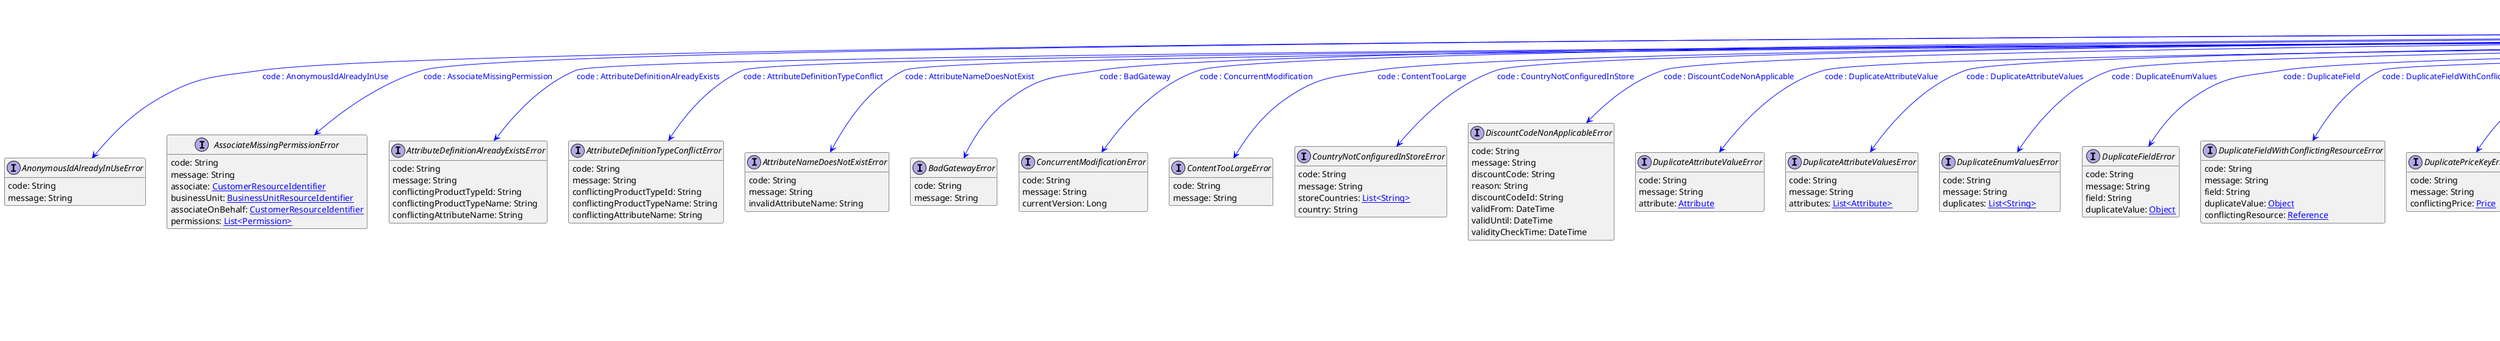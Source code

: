 @startuml

hide empty fields
hide empty methods
legend
|= |= line |
|<back:black>   </back>| inheritance |
|<back:green>   </back>| property reference |
|<back:blue>   </back>| discriminated class |
endlegend
interface ErrorObject [[ErrorObject.svg]]  {
    code: String
    message: String
}


interface AnonymousIdAlreadyInUseError [[AnonymousIdAlreadyInUseError.svg]]  {
    code: String
    message: String
}
interface AssociateMissingPermissionError [[AssociateMissingPermissionError.svg]]  {
    code: String
    message: String
    associate: [[CustomerResourceIdentifier.svg CustomerResourceIdentifier]]
    businessUnit: [[BusinessUnitResourceIdentifier.svg BusinessUnitResourceIdentifier]]
    associateOnBehalf: [[CustomerResourceIdentifier.svg CustomerResourceIdentifier]]
    permissions: [[Permission.svg List<Permission>]]
}
interface AttributeDefinitionAlreadyExistsError [[AttributeDefinitionAlreadyExistsError.svg]]  {
    code: String
    message: String
    conflictingProductTypeId: String
    conflictingProductTypeName: String
    conflictingAttributeName: String
}
interface AttributeDefinitionTypeConflictError [[AttributeDefinitionTypeConflictError.svg]]  {
    code: String
    message: String
    conflictingProductTypeId: String
    conflictingProductTypeName: String
    conflictingAttributeName: String
}
interface AttributeNameDoesNotExistError [[AttributeNameDoesNotExistError.svg]]  {
    code: String
    message: String
    invalidAttributeName: String
}
interface BadGatewayError [[BadGatewayError.svg]]  {
    code: String
    message: String
}
interface ConcurrentModificationError [[ConcurrentModificationError.svg]]  {
    code: String
    message: String
    currentVersion: Long
}
interface ContentTooLargeError [[ContentTooLargeError.svg]]  {
    code: String
    message: String
}
interface CountryNotConfiguredInStoreError [[CountryNotConfiguredInStoreError.svg]]  {
    code: String
    message: String
    storeCountries: [[String.svg List<String>]]
    country: String
}
interface DiscountCodeNonApplicableError [[DiscountCodeNonApplicableError.svg]]  {
    code: String
    message: String
    discountCode: String
    reason: String
    discountCodeId: String
    validFrom: DateTime
    validUntil: DateTime
    validityCheckTime: DateTime
}
interface DuplicateAttributeValueError [[DuplicateAttributeValueError.svg]]  {
    code: String
    message: String
    attribute: [[Attribute.svg Attribute]]
}
interface DuplicateAttributeValuesError [[DuplicateAttributeValuesError.svg]]  {
    code: String
    message: String
    attributes: [[Attribute.svg List<Attribute>]]
}
interface DuplicateEnumValuesError [[DuplicateEnumValuesError.svg]]  {
    code: String
    message: String
    duplicates: [[String.svg List<String>]]
}
interface DuplicateFieldError [[DuplicateFieldError.svg]]  {
    code: String
    message: String
    field: String
    duplicateValue: [[Object.svg Object]]
}
interface DuplicateFieldWithConflictingResourceError [[DuplicateFieldWithConflictingResourceError.svg]]  {
    code: String
    message: String
    field: String
    duplicateValue: [[Object.svg Object]]
    conflictingResource: [[Reference.svg Reference]]
}
interface DuplicatePriceKeyError [[DuplicatePriceKeyError.svg]]  {
    code: String
    message: String
    conflictingPrice: [[Price.svg Price]]
}
interface DuplicatePriceScopeError [[DuplicatePriceScopeError.svg]]  {
    code: String
    message: String
    conflictingPrice: [[Price.svg Price]]
}
interface DuplicateStandalonePriceScopeError [[DuplicateStandalonePriceScopeError.svg]]  {
    code: String
    message: String
    conflictingStandalonePrice: [[StandalonePriceReference.svg StandalonePriceReference]]
    sku: String
    currency: String
    country: String
    customerGroup: [[CustomerGroupResourceIdentifier.svg CustomerGroupResourceIdentifier]]
    channel: [[ChannelResourceIdentifier.svg ChannelResourceIdentifier]]
    validFrom: DateTime
    validUntil: DateTime
}
interface DuplicateVariantValuesError [[DuplicateVariantValuesError.svg]]  {
    code: String
    message: String
    variantValues: [[VariantValues.svg VariantValues]]
}
interface EditPreviewFailedError [[EditPreviewFailedError.svg]]  {
    code: String
    message: String
    result: [[OrderEditPreviewFailure.svg OrderEditPreviewFailure]]
}
interface EnumKeyAlreadyExistsError [[EnumKeyAlreadyExistsError.svg]]  {
    code: String
    message: String
    conflictingEnumKey: String
    conflictingAttributeName: String
}
interface EnumKeyDoesNotExistError [[EnumKeyDoesNotExistError.svg]]  {
    code: String
    message: String
    conflictingEnumKey: String
    conflictingAttributeName: String
}
interface EnumValueIsUsedError [[EnumValueIsUsedError.svg]]  {
    code: String
    message: String
}
interface EnumValuesMustMatchError [[EnumValuesMustMatchError.svg]]  {
    code: String
    message: String
}
interface ExpiredCustomerEmailTokenError [[ExpiredCustomerEmailTokenError.svg]]  {
    code: String
    message: String
}
interface ExpiredCustomerPasswordTokenError [[ExpiredCustomerPasswordTokenError.svg]]  {
    code: String
    message: String
}
interface ExtensionBadResponseError [[ExtensionBadResponseError.svg]]  {
    code: String
    message: String
    localizedMessage: [[LocalizedString.svg LocalizedString]]
    extensionExtraInfo: [[Object.svg Object]]
    extensionErrors: [[ExtensionError.svg List<ExtensionError>]]
    extensionBody: String
    extensionStatusCode: Integer
    extensionId: String
    extensionKey: String
}
interface ExtensionNoResponseError [[ExtensionNoResponseError.svg]]  {
    code: String
    message: String
    extensionId: String
    extensionKey: String
}
interface ExtensionPredicateEvaluationFailedError [[ExtensionPredicateEvaluationFailedError.svg]]  {
    code: String
    message: String
    errorByExtension: [[ErrorByExtension.svg ErrorByExtension]]
}
interface ExtensionUpdateActionsFailedError [[ExtensionUpdateActionsFailedError.svg]]  {
    code: String
    message: String
    localizedMessage: [[LocalizedString.svg LocalizedString]]
    extensionExtraInfo: [[Object.svg Object]]
    extensionErrors: [[ExtensionError.svg List<ExtensionError>]]
}
interface ExternalOAuthFailedError [[ExternalOAuthFailedError.svg]]  {
    code: String
    message: String
}
interface FeatureRemovedError [[FeatureRemovedError.svg]]  {
    code: String
    message: String
}
interface GeneralError [[GeneralError.svg]]  {
    code: String
    message: String
}
interface InsufficientScopeError [[InsufficientScopeError.svg]]  {
    code: String
    message: String
}
interface InternalConstraintViolatedError [[InternalConstraintViolatedError.svg]]  {
    code: String
    message: String
}
interface InvalidCredentialsError [[InvalidCredentialsError.svg]]  {
    code: String
    message: String
}
interface InvalidCurrentPasswordError [[InvalidCurrentPasswordError.svg]]  {
    code: String
    message: String
}
interface InvalidFieldError [[InvalidFieldError.svg]]  {
    code: String
    message: String
    field: String
    invalidValue: [[Object.svg Object]]
    allowedValues: [[Object.svg List<Object>]]
}
interface InvalidInputError [[InvalidInputError.svg]]  {
    code: String
    message: String
}
interface InvalidItemShippingDetailsError [[InvalidItemShippingDetailsError.svg]]  {
    code: String
    message: String
    subject: String
    itemId: String
}
interface InvalidJsonInputError [[InvalidJsonInputError.svg]]  {
    code: String
    message: String
    detailedErrorMessage: String
}
interface InvalidOperationError [[InvalidOperationError.svg]]  {
    code: String
    message: String
}
interface InvalidSubjectError [[InvalidSubjectError.svg]]  {
    code: String
    message: String
}
interface InvalidTokenError [[InvalidTokenError.svg]]  {
    code: String
    message: String
}
interface LanguageUsedInStoresError [[LanguageUsedInStoresError.svg]]  {
    code: String
    message: String
}
interface LockedFieldError [[LockedFieldError.svg]]  {
    code: String
    message: String
    field: String
}
interface MatchingPriceNotFoundError [[MatchingPriceNotFoundError.svg]]  {
    code: String
    message: String
    productId: String
    variantId: Integer
    currency: String
    country: String
    customerGroup: [[CustomerGroupReference.svg CustomerGroupReference]]
    channel: [[ChannelReference.svg ChannelReference]]
}
interface MaxCartDiscountsReachedError [[MaxCartDiscountsReachedError.svg]]  {
    code: String
    message: String
}
interface MaxDiscountGroupsReachedError [[MaxDiscountGroupsReachedError.svg]]  {
    code: String
    message: String
}
interface MaxResourceLimitExceededError [[MaxResourceLimitExceededError.svg]]  {
    code: String
    message: String
    exceededResource: [[ReferenceTypeId.svg ReferenceTypeId]]
}
interface MaxStoreReferencesReachedError [[MaxStoreReferencesReachedError.svg]]  {
    code: String
    message: String
}
interface MissingRoleOnChannelError [[MissingRoleOnChannelError.svg]]  {
    code: String
    message: String
    channel: [[ChannelResourceIdentifier.svg ChannelResourceIdentifier]]
    missingRole: [[ChannelRoleEnum.svg ChannelRoleEnum]]
}
interface MissingTaxRateForCountryError [[MissingTaxRateForCountryError.svg]]  {
    code: String
    message: String
    taxCategoryId: String
    country: String
    state: String
}
interface MoneyOverflowError [[MoneyOverflowError.svg]]  {
    code: String
    message: String
}
interface NoMatchingProductDiscountFoundError [[NoMatchingProductDiscountFoundError.svg]]  {
    code: String
    message: String
}
interface ObjectNotFoundError [[ObjectNotFoundError.svg]]  {
    code: String
    message: String
}
interface OutOfStockError [[OutOfStockError.svg]]  {
    code: String
    message: String
    lineItems: [[String.svg List<String>]]
    skus: [[String.svg List<String>]]
}
interface OverCapacityError [[OverCapacityError.svg]]  {
    code: String
    message: String
}
interface OverlappingStandalonePriceValidityError [[OverlappingStandalonePriceValidityError.svg]]  {
    code: String
    message: String
    conflictingStandalonePrice: [[StandalonePriceReference.svg StandalonePriceReference]]
    sku: String
    currency: String
    country: String
    customerGroup: [[CustomerGroupResourceIdentifier.svg CustomerGroupResourceIdentifier]]
    channel: [[ChannelResourceIdentifier.svg ChannelResourceIdentifier]]
    validFrom: DateTime
    validUntil: DateTime
    conflictingValidFrom: DateTime
    conflictingValidUntil: DateTime
}
interface PendingOperationError [[PendingOperationError.svg]]  {
    code: String
    message: String
}
interface PriceChangedError [[PriceChangedError.svg]]  {
    code: String
    message: String
    lineItems: [[String.svg List<String>]]
    shipping: Boolean
}
interface ProductAssignmentMissingError [[ProductAssignmentMissingError.svg]]  {
    code: String
    message: String
    product: [[ProductReference.svg ProductReference]]
}
interface ProductPresentWithDifferentVariantSelectionError [[ProductPresentWithDifferentVariantSelectionError.svg]]  {
    code: String
    message: String
    product: [[ProductReference.svg ProductReference]]
    existingVariantSelection: [[ProductVariantSelection.svg ProductVariantSelection]]
}
interface ProjectNotConfiguredForLanguagesError [[ProjectNotConfiguredForLanguagesError.svg]]  {
    code: String
    message: String
    languages: [[String.svg List<String>]]
}
interface QueryComplexityLimitExceededError [[QueryComplexityLimitExceededError.svg]]  {
    code: String
    message: String
}
interface QueryTimedOutError [[QueryTimedOutError.svg]]  {
    code: String
    message: String
}
interface ReferenceExistsError [[ReferenceExistsError.svg]]  {
    code: String
    message: String
    referencedBy: [[ReferenceTypeId.svg ReferenceTypeId]]
}
interface ReferencedResourceNotFoundError [[ReferencedResourceNotFoundError.svg]]  {
    code: String
    message: String
    typeId: [[ReferenceTypeId.svg ReferenceTypeId]]
    id: String
    key: String
}
interface RequiredFieldError [[RequiredFieldError.svg]]  {
    code: String
    message: String
    field: String
}
interface ResourceNotFoundError [[ResourceNotFoundError.svg]]  {
    code: String
    message: String
}
interface ResourceSizeLimitExceededError [[ResourceSizeLimitExceededError.svg]]  {
    code: String
    message: String
}
interface SearchDeactivatedError [[SearchDeactivatedError.svg]]  {
    code: String
    message: String
}
interface SearchExecutionFailureError [[SearchExecutionFailureError.svg]]  {
    code: String
    message: String
}
interface SearchFacetPathNotFoundError [[SearchFacetPathNotFoundError.svg]]  {
    code: String
    message: String
}
interface SearchIndexingInProgressError [[SearchIndexingInProgressError.svg]]  {
    code: String
    message: String
}
interface SearchNotReadyError [[SearchNotReadyError.svg]]  {
    code: String
    message: String
}
interface SemanticErrorError [[SemanticErrorError.svg]]  {
    code: String
    message: String
}
interface ShippingMethodDoesNotMatchCartError [[ShippingMethodDoesNotMatchCartError.svg]]  {
    code: String
    message: String
}
interface StoreCartDiscountsLimitReachedError [[StoreCartDiscountsLimitReachedError.svg]]  {
    code: String
    message: String
    stores: [[StoreKeyReference.svg List<StoreKeyReference>]]
}
interface SyntaxErrorError [[SyntaxErrorError.svg]]  {
    code: String
    message: String
}
interface AuthErrorResponse [[AuthErrorResponse.svg]]  {
    statusCode: Integer
    message: String
    errors: [[ErrorObject.svg List<ErrorObject>]]
    error: String
    error_description: String
}
interface CheckoutMessageOrderPayloadBaseData [[CheckoutMessageOrderPayloadBaseData.svg]]  {
    projectKey: String
    cart: [[CartReference.svg CartReference]]
    payments: [[PaymentReference.svg List<PaymentReference>]]
    errors: [[ErrorObject.svg List<ErrorObject>]]
}
interface OrderEditPreviewFailure [[OrderEditPreviewFailure.svg]]  {
    type: String
    errors: [[ErrorObject.svg List<ErrorObject>]]
}
interface ProductSearchErrorResponse [[ProductSearchErrorResponse.svg]]  {
    statusCode: Integer
    message: String
    errors: [[ErrorObject.svg List<ErrorObject>]]
}
interface ErrorResponse [[ErrorResponse.svg]]  {
    statusCode: Integer
    message: String
    errors: [[ErrorObject.svg List<ErrorObject>]]
}
ErrorObject --> AnonymousIdAlreadyInUseError #blue;text:blue : "code : AnonymousIdAlreadyInUse"
ErrorObject --> AssociateMissingPermissionError #blue;text:blue : "code : AssociateMissingPermission"
ErrorObject --> AttributeDefinitionAlreadyExistsError #blue;text:blue : "code : AttributeDefinitionAlreadyExists"
ErrorObject --> AttributeDefinitionTypeConflictError #blue;text:blue : "code : AttributeDefinitionTypeConflict"
ErrorObject --> AttributeNameDoesNotExistError #blue;text:blue : "code : AttributeNameDoesNotExist"
ErrorObject --> BadGatewayError #blue;text:blue : "code : BadGateway"
ErrorObject --> ConcurrentModificationError #blue;text:blue : "code : ConcurrentModification"
ErrorObject --> ContentTooLargeError #blue;text:blue : "code : ContentTooLarge"
ErrorObject --> CountryNotConfiguredInStoreError #blue;text:blue : "code : CountryNotConfiguredInStore"
ErrorObject --> DiscountCodeNonApplicableError #blue;text:blue : "code : DiscountCodeNonApplicable"
ErrorObject --> DuplicateAttributeValueError #blue;text:blue : "code : DuplicateAttributeValue"
ErrorObject --> DuplicateAttributeValuesError #blue;text:blue : "code : DuplicateAttributeValues"
ErrorObject --> DuplicateEnumValuesError #blue;text:blue : "code : DuplicateEnumValues"
ErrorObject --> DuplicateFieldError #blue;text:blue : "code : DuplicateField"
ErrorObject --> DuplicateFieldWithConflictingResourceError #blue;text:blue : "code : DuplicateFieldWithConflictingResource"
ErrorObject --> DuplicatePriceKeyError #blue;text:blue : "code : DuplicatePriceKey"
ErrorObject --> DuplicatePriceScopeError #blue;text:blue : "code : DuplicatePriceScope"
ErrorObject --> DuplicateStandalonePriceScopeError #blue;text:blue : "code : DuplicateStandalonePriceScope"
ErrorObject --> DuplicateVariantValuesError #blue;text:blue : "code : DuplicateVariantValues"
ErrorObject --> EditPreviewFailedError #blue;text:blue : "code : EditPreviewFailed"
ErrorObject --> EnumKeyAlreadyExistsError #blue;text:blue : "code : EnumKeyAlreadyExists"
ErrorObject --> EnumKeyDoesNotExistError #blue;text:blue : "code : EnumKeyDoesNotExist"
ErrorObject --> EnumValueIsUsedError #blue;text:blue : "code : EnumValueIsUsed"
ErrorObject --> EnumValuesMustMatchError #blue;text:blue : "code : EnumValuesMustMatch"
ErrorObject --> ExpiredCustomerEmailTokenError #blue;text:blue : "code : ExpiredCustomerEmailToken"
ErrorObject --> ExpiredCustomerPasswordTokenError #blue;text:blue : "code : ExpiredCustomerPasswordToken"
ErrorObject --> ExtensionBadResponseError #blue;text:blue : "code : ExtensionBadResponse"
ErrorObject --> ExtensionNoResponseError #blue;text:blue : "code : ExtensionNoResponse"
ErrorObject --> ExtensionPredicateEvaluationFailedError #blue;text:blue : "code : ExtensionPredicateEvaluationFailed"
ErrorObject --> ExtensionUpdateActionsFailedError #blue;text:blue : "code : ExtensionUpdateActionsFailed"
ErrorObject --> ExternalOAuthFailedError #blue;text:blue : "code : ExternalOAuthFailed"
ErrorObject --> FeatureRemovedError #blue;text:blue : "code : FeatureRemoved"
ErrorObject --> GeneralError #blue;text:blue : "code : General"
ErrorObject --> InsufficientScopeError #blue;text:blue : "code : insufficient_scope"
ErrorObject --> InternalConstraintViolatedError #blue;text:blue : "code : InternalConstraintViolated"
ErrorObject --> InvalidCredentialsError #blue;text:blue : "code : InvalidCredentials"
ErrorObject --> InvalidCurrentPasswordError #blue;text:blue : "code : InvalidCurrentPassword"
ErrorObject --> InvalidFieldError #blue;text:blue : "code : InvalidField"
ErrorObject --> InvalidInputError #blue;text:blue : "code : InvalidInput"
ErrorObject --> InvalidItemShippingDetailsError #blue;text:blue : "code : InvalidItemShippingDetails"
ErrorObject --> InvalidJsonInputError #blue;text:blue : "code : InvalidJsonInput"
ErrorObject --> InvalidOperationError #blue;text:blue : "code : InvalidOperation"
ErrorObject --> InvalidSubjectError #blue;text:blue : "code : InvalidSubject"
ErrorObject --> InvalidTokenError #blue;text:blue : "code : invalid_token"
ErrorObject --> LanguageUsedInStoresError #blue;text:blue : "code : LanguageUsedInStores"
ErrorObject --> LockedFieldError #blue;text:blue : "code : LockedField"
ErrorObject --> MatchingPriceNotFoundError #blue;text:blue : "code : MatchingPriceNotFound"
ErrorObject --> MaxCartDiscountsReachedError #blue;text:blue : "code : MaxCartDiscountsReached"
ErrorObject --> MaxDiscountGroupsReachedError #blue;text:blue : "code : MaxDiscountGroupsReached"
ErrorObject --> MaxResourceLimitExceededError #blue;text:blue : "code : MaxResourceLimitExceeded"
ErrorObject --> MaxStoreReferencesReachedError #blue;text:blue : "code : MaxStoreReferencesReached"
ErrorObject --> MissingRoleOnChannelError #blue;text:blue : "code : MissingRoleOnChannel"
ErrorObject --> MissingTaxRateForCountryError #blue;text:blue : "code : MissingTaxRateForCountry"
ErrorObject --> MoneyOverflowError #blue;text:blue : "code : MoneyOverflow"
ErrorObject --> NoMatchingProductDiscountFoundError #blue;text:blue : "code : NoMatchingProductDiscountFound"
ErrorObject --> ObjectNotFoundError #blue;text:blue : "code : ObjectNotFound"
ErrorObject --> OutOfStockError #blue;text:blue : "code : OutOfStock"
ErrorObject --> OverCapacityError #blue;text:blue : "code : OverCapacity"
ErrorObject --> OverlappingStandalonePriceValidityError #blue;text:blue : "code : OverlappingStandalonePriceValidity"
ErrorObject --> PendingOperationError #blue;text:blue : "code : PendingOperation"
ErrorObject --> PriceChangedError #blue;text:blue : "code : PriceChanged"
ErrorObject --> ProductAssignmentMissingError #blue;text:blue : "code : ProductAssignmentMissing"
ErrorObject --> ProductPresentWithDifferentVariantSelectionError #blue;text:blue : "code : ProductPresentWithDifferentVariantSelection"
ErrorObject --> ProjectNotConfiguredForLanguagesError #blue;text:blue : "code : ProjectNotConfiguredForLanguages"
ErrorObject --> QueryComplexityLimitExceededError #blue;text:blue : "code : QueryComplexityLimitExceeded"
ErrorObject --> QueryTimedOutError #blue;text:blue : "code : QueryTimedOut"
ErrorObject --> ReferenceExistsError #blue;text:blue : "code : ReferenceExists"
ErrorObject --> ReferencedResourceNotFoundError #blue;text:blue : "code : ReferencedResourceNotFound"
ErrorObject --> RequiredFieldError #blue;text:blue : "code : RequiredField"
ErrorObject --> ResourceNotFoundError #blue;text:blue : "code : ResourceNotFound"
ErrorObject --> ResourceSizeLimitExceededError #blue;text:blue : "code : ResourceSizeLimitExceeded"
ErrorObject --> SearchDeactivatedError #blue;text:blue : "code : SearchDeactivated"
ErrorObject --> SearchExecutionFailureError #blue;text:blue : "code : SearchExecutionFailure"
ErrorObject --> SearchFacetPathNotFoundError #blue;text:blue : "code : SearchFacetPathNotFound"
ErrorObject --> SearchIndexingInProgressError #blue;text:blue : "code : SearchIndexingInProgress"
ErrorObject --> SearchNotReadyError #blue;text:blue : "code : SearchNotReady"
ErrorObject --> SemanticErrorError #blue;text:blue : "code : SemanticError"
ErrorObject --> ShippingMethodDoesNotMatchCartError #blue;text:blue : "code : ShippingMethodDoesNotMatchCart"
ErrorObject --> StoreCartDiscountsLimitReachedError #blue;text:blue : "code : StoreCartDiscountsLimitReached"
ErrorObject --> SyntaxErrorError #blue;text:blue : "code : SyntaxError"
ErrorObject --> AuthErrorResponse #green;text:green : "errors"
ErrorObject --> CheckoutMessageOrderPayloadBaseData #green;text:green : "errors"
ErrorObject --> OrderEditPreviewFailure #green;text:green : "errors"
ErrorObject --> ProductSearchErrorResponse #green;text:green : "errors"
ErrorObject --> ErrorResponse #green;text:green : "errors"
@enduml
